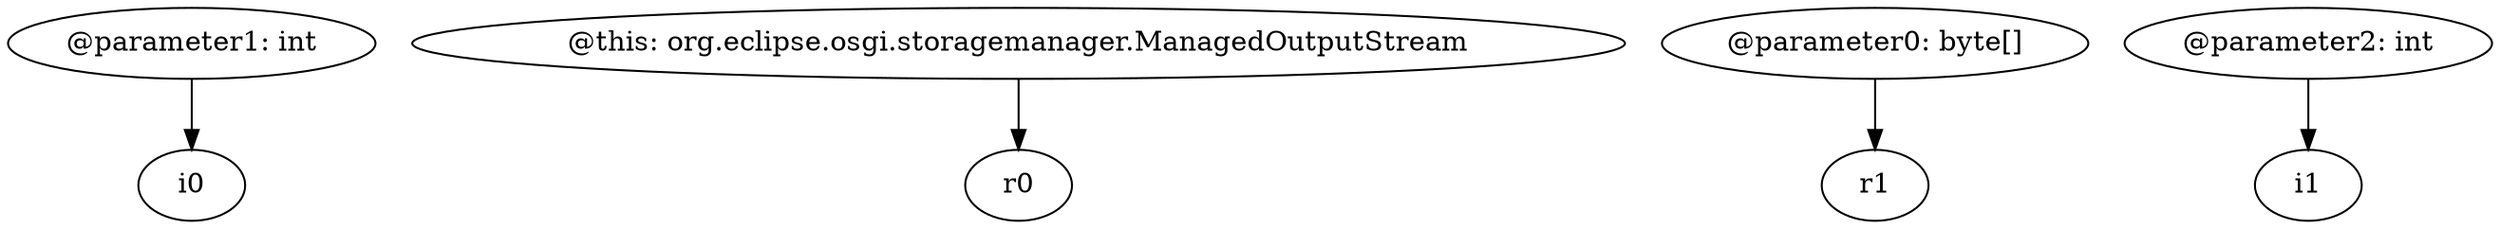 digraph g {
0[label="@parameter1: int"]
1[label="i0"]
0->1[label=""]
2[label="@this: org.eclipse.osgi.storagemanager.ManagedOutputStream"]
3[label="r0"]
2->3[label=""]
4[label="@parameter0: byte[]"]
5[label="r1"]
4->5[label=""]
6[label="@parameter2: int"]
7[label="i1"]
6->7[label=""]
}